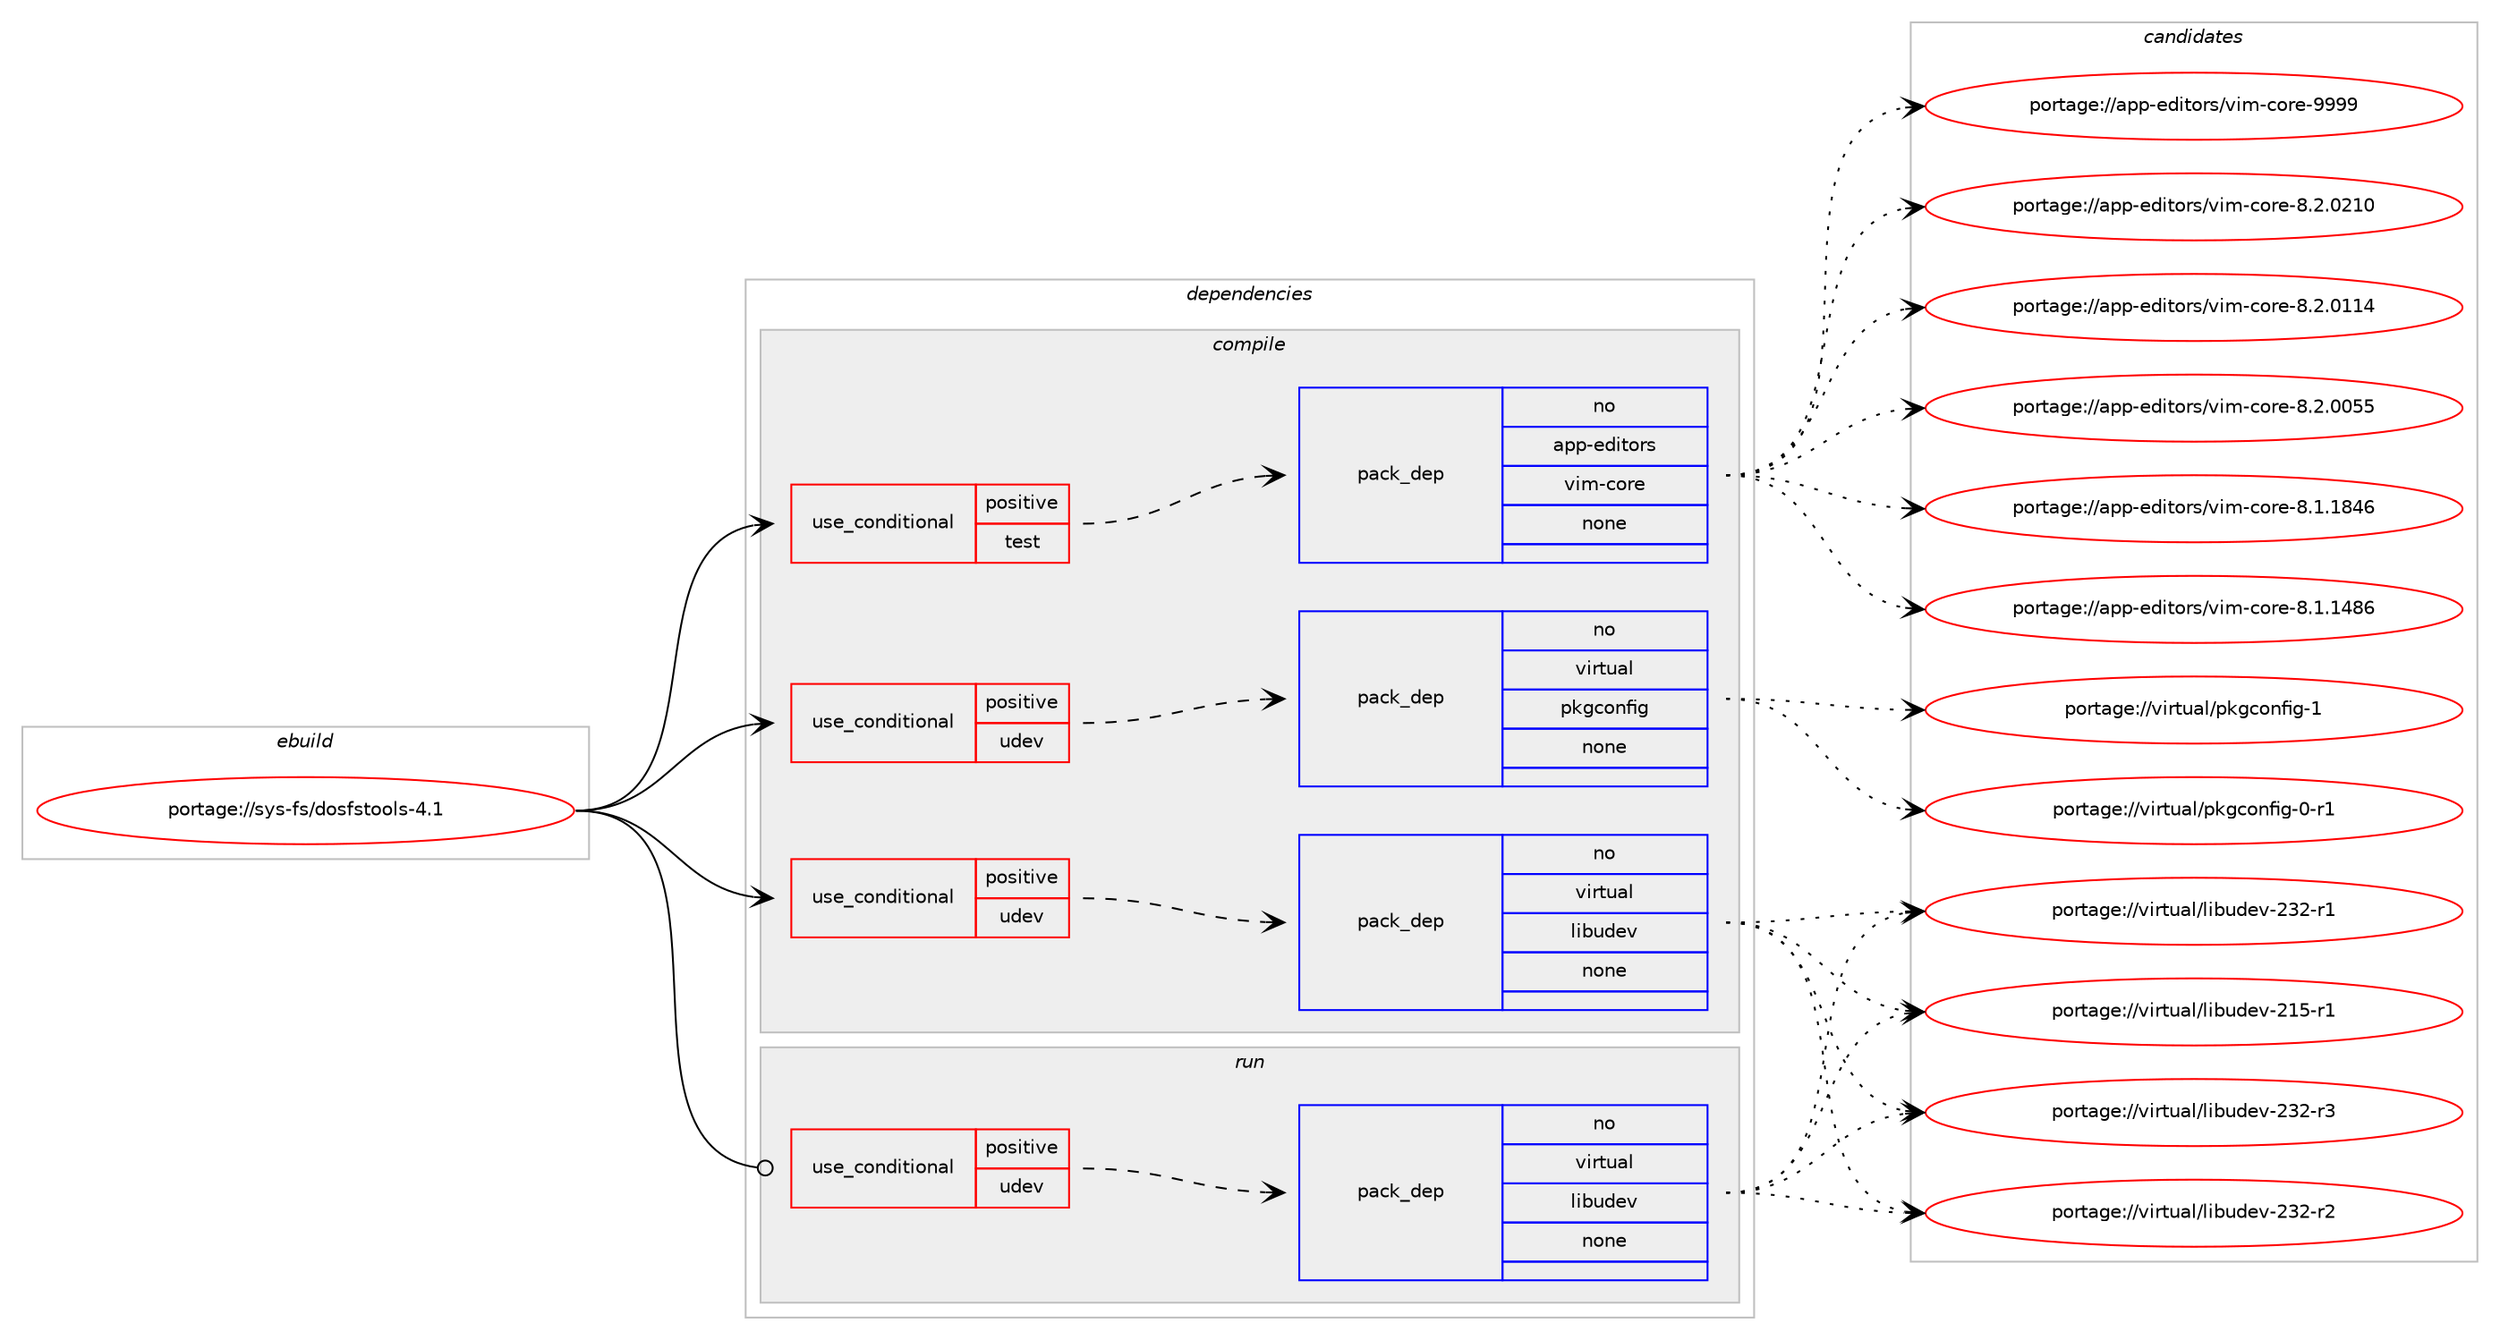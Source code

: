digraph prolog {

# *************
# Graph options
# *************

newrank=true;
concentrate=true;
compound=true;
graph [rankdir=LR,fontname=Helvetica,fontsize=10,ranksep=1.5];#, ranksep=2.5, nodesep=0.2];
edge  [arrowhead=vee];
node  [fontname=Helvetica,fontsize=10];

# **********
# The ebuild
# **********

subgraph cluster_leftcol {
color=gray;
rank=same;
label=<<i>ebuild</i>>;
id [label="portage://sys-fs/dosfstools-4.1", color=red, width=4, href="../sys-fs/dosfstools-4.1.svg"];
}

# ****************
# The dependencies
# ****************

subgraph cluster_midcol {
color=gray;
label=<<i>dependencies</i>>;
subgraph cluster_compile {
fillcolor="#eeeeee";
style=filled;
label=<<i>compile</i>>;
subgraph cond4001 {
dependency24662 [label=<<TABLE BORDER="0" CELLBORDER="1" CELLSPACING="0" CELLPADDING="4"><TR><TD ROWSPAN="3" CELLPADDING="10">use_conditional</TD></TR><TR><TD>positive</TD></TR><TR><TD>test</TD></TR></TABLE>>, shape=none, color=red];
subgraph pack20027 {
dependency24663 [label=<<TABLE BORDER="0" CELLBORDER="1" CELLSPACING="0" CELLPADDING="4" WIDTH="220"><TR><TD ROWSPAN="6" CELLPADDING="30">pack_dep</TD></TR><TR><TD WIDTH="110">no</TD></TR><TR><TD>app-editors</TD></TR><TR><TD>vim-core</TD></TR><TR><TD>none</TD></TR><TR><TD></TD></TR></TABLE>>, shape=none, color=blue];
}
dependency24662:e -> dependency24663:w [weight=20,style="dashed",arrowhead="vee"];
}
id:e -> dependency24662:w [weight=20,style="solid",arrowhead="vee"];
subgraph cond4002 {
dependency24664 [label=<<TABLE BORDER="0" CELLBORDER="1" CELLSPACING="0" CELLPADDING="4"><TR><TD ROWSPAN="3" CELLPADDING="10">use_conditional</TD></TR><TR><TD>positive</TD></TR><TR><TD>udev</TD></TR></TABLE>>, shape=none, color=red];
subgraph pack20028 {
dependency24665 [label=<<TABLE BORDER="0" CELLBORDER="1" CELLSPACING="0" CELLPADDING="4" WIDTH="220"><TR><TD ROWSPAN="6" CELLPADDING="30">pack_dep</TD></TR><TR><TD WIDTH="110">no</TD></TR><TR><TD>virtual</TD></TR><TR><TD>libudev</TD></TR><TR><TD>none</TD></TR><TR><TD></TD></TR></TABLE>>, shape=none, color=blue];
}
dependency24664:e -> dependency24665:w [weight=20,style="dashed",arrowhead="vee"];
}
id:e -> dependency24664:w [weight=20,style="solid",arrowhead="vee"];
subgraph cond4003 {
dependency24666 [label=<<TABLE BORDER="0" CELLBORDER="1" CELLSPACING="0" CELLPADDING="4"><TR><TD ROWSPAN="3" CELLPADDING="10">use_conditional</TD></TR><TR><TD>positive</TD></TR><TR><TD>udev</TD></TR></TABLE>>, shape=none, color=red];
subgraph pack20029 {
dependency24667 [label=<<TABLE BORDER="0" CELLBORDER="1" CELLSPACING="0" CELLPADDING="4" WIDTH="220"><TR><TD ROWSPAN="6" CELLPADDING="30">pack_dep</TD></TR><TR><TD WIDTH="110">no</TD></TR><TR><TD>virtual</TD></TR><TR><TD>pkgconfig</TD></TR><TR><TD>none</TD></TR><TR><TD></TD></TR></TABLE>>, shape=none, color=blue];
}
dependency24666:e -> dependency24667:w [weight=20,style="dashed",arrowhead="vee"];
}
id:e -> dependency24666:w [weight=20,style="solid",arrowhead="vee"];
}
subgraph cluster_compileandrun {
fillcolor="#eeeeee";
style=filled;
label=<<i>compile and run</i>>;
}
subgraph cluster_run {
fillcolor="#eeeeee";
style=filled;
label=<<i>run</i>>;
subgraph cond4004 {
dependency24668 [label=<<TABLE BORDER="0" CELLBORDER="1" CELLSPACING="0" CELLPADDING="4"><TR><TD ROWSPAN="3" CELLPADDING="10">use_conditional</TD></TR><TR><TD>positive</TD></TR><TR><TD>udev</TD></TR></TABLE>>, shape=none, color=red];
subgraph pack20030 {
dependency24669 [label=<<TABLE BORDER="0" CELLBORDER="1" CELLSPACING="0" CELLPADDING="4" WIDTH="220"><TR><TD ROWSPAN="6" CELLPADDING="30">pack_dep</TD></TR><TR><TD WIDTH="110">no</TD></TR><TR><TD>virtual</TD></TR><TR><TD>libudev</TD></TR><TR><TD>none</TD></TR><TR><TD></TD></TR></TABLE>>, shape=none, color=blue];
}
dependency24668:e -> dependency24669:w [weight=20,style="dashed",arrowhead="vee"];
}
id:e -> dependency24668:w [weight=20,style="solid",arrowhead="odot"];
}
}

# **************
# The candidates
# **************

subgraph cluster_choices {
rank=same;
color=gray;
label=<<i>candidates</i>>;

subgraph choice20027 {
color=black;
nodesep=1;
choice97112112451011001051161111141154711810510945991111141014557575757 [label="portage://app-editors/vim-core-9999", color=red, width=4,href="../app-editors/vim-core-9999.svg"];
choice9711211245101100105116111114115471181051094599111114101455646504648504948 [label="portage://app-editors/vim-core-8.2.0210", color=red, width=4,href="../app-editors/vim-core-8.2.0210.svg"];
choice9711211245101100105116111114115471181051094599111114101455646504648494952 [label="portage://app-editors/vim-core-8.2.0114", color=red, width=4,href="../app-editors/vim-core-8.2.0114.svg"];
choice9711211245101100105116111114115471181051094599111114101455646504648485353 [label="portage://app-editors/vim-core-8.2.0055", color=red, width=4,href="../app-editors/vim-core-8.2.0055.svg"];
choice9711211245101100105116111114115471181051094599111114101455646494649565254 [label="portage://app-editors/vim-core-8.1.1846", color=red, width=4,href="../app-editors/vim-core-8.1.1846.svg"];
choice9711211245101100105116111114115471181051094599111114101455646494649525654 [label="portage://app-editors/vim-core-8.1.1486", color=red, width=4,href="../app-editors/vim-core-8.1.1486.svg"];
dependency24663:e -> choice97112112451011001051161111141154711810510945991111141014557575757:w [style=dotted,weight="100"];
dependency24663:e -> choice9711211245101100105116111114115471181051094599111114101455646504648504948:w [style=dotted,weight="100"];
dependency24663:e -> choice9711211245101100105116111114115471181051094599111114101455646504648494952:w [style=dotted,weight="100"];
dependency24663:e -> choice9711211245101100105116111114115471181051094599111114101455646504648485353:w [style=dotted,weight="100"];
dependency24663:e -> choice9711211245101100105116111114115471181051094599111114101455646494649565254:w [style=dotted,weight="100"];
dependency24663:e -> choice9711211245101100105116111114115471181051094599111114101455646494649525654:w [style=dotted,weight="100"];
}
subgraph choice20028 {
color=black;
nodesep=1;
choice118105114116117971084710810598117100101118455051504511451 [label="portage://virtual/libudev-232-r3", color=red, width=4,href="../virtual/libudev-232-r3.svg"];
choice118105114116117971084710810598117100101118455051504511450 [label="portage://virtual/libudev-232-r2", color=red, width=4,href="../virtual/libudev-232-r2.svg"];
choice118105114116117971084710810598117100101118455051504511449 [label="portage://virtual/libudev-232-r1", color=red, width=4,href="../virtual/libudev-232-r1.svg"];
choice118105114116117971084710810598117100101118455049534511449 [label="portage://virtual/libudev-215-r1", color=red, width=4,href="../virtual/libudev-215-r1.svg"];
dependency24665:e -> choice118105114116117971084710810598117100101118455051504511451:w [style=dotted,weight="100"];
dependency24665:e -> choice118105114116117971084710810598117100101118455051504511450:w [style=dotted,weight="100"];
dependency24665:e -> choice118105114116117971084710810598117100101118455051504511449:w [style=dotted,weight="100"];
dependency24665:e -> choice118105114116117971084710810598117100101118455049534511449:w [style=dotted,weight="100"];
}
subgraph choice20029 {
color=black;
nodesep=1;
choice1181051141161179710847112107103991111101021051034549 [label="portage://virtual/pkgconfig-1", color=red, width=4,href="../virtual/pkgconfig-1.svg"];
choice11810511411611797108471121071039911111010210510345484511449 [label="portage://virtual/pkgconfig-0-r1", color=red, width=4,href="../virtual/pkgconfig-0-r1.svg"];
dependency24667:e -> choice1181051141161179710847112107103991111101021051034549:w [style=dotted,weight="100"];
dependency24667:e -> choice11810511411611797108471121071039911111010210510345484511449:w [style=dotted,weight="100"];
}
subgraph choice20030 {
color=black;
nodesep=1;
choice118105114116117971084710810598117100101118455051504511451 [label="portage://virtual/libudev-232-r3", color=red, width=4,href="../virtual/libudev-232-r3.svg"];
choice118105114116117971084710810598117100101118455051504511450 [label="portage://virtual/libudev-232-r2", color=red, width=4,href="../virtual/libudev-232-r2.svg"];
choice118105114116117971084710810598117100101118455051504511449 [label="portage://virtual/libudev-232-r1", color=red, width=4,href="../virtual/libudev-232-r1.svg"];
choice118105114116117971084710810598117100101118455049534511449 [label="portage://virtual/libudev-215-r1", color=red, width=4,href="../virtual/libudev-215-r1.svg"];
dependency24669:e -> choice118105114116117971084710810598117100101118455051504511451:w [style=dotted,weight="100"];
dependency24669:e -> choice118105114116117971084710810598117100101118455051504511450:w [style=dotted,weight="100"];
dependency24669:e -> choice118105114116117971084710810598117100101118455051504511449:w [style=dotted,weight="100"];
dependency24669:e -> choice118105114116117971084710810598117100101118455049534511449:w [style=dotted,weight="100"];
}
}

}
